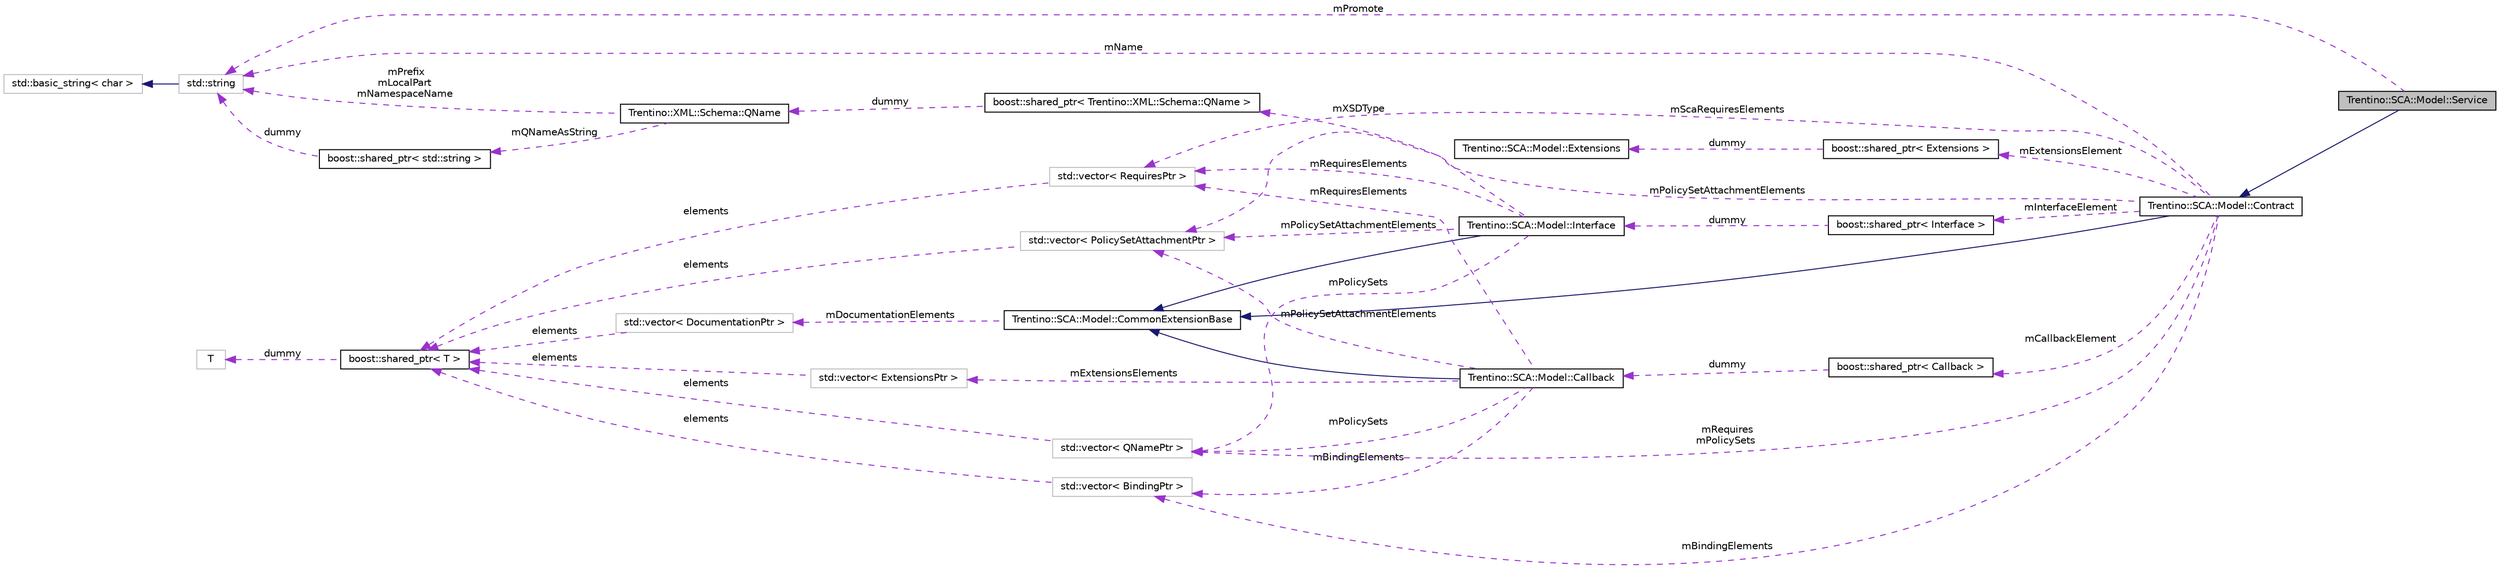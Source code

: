 digraph G
{
  edge [fontname="Helvetica",fontsize="10",labelfontname="Helvetica",labelfontsize="10"];
  node [fontname="Helvetica",fontsize="10",shape=record];
  rankdir="LR";
  Node1 [label="Trentino::SCA::Model::Service",height=0.2,width=0.4,color="black", fillcolor="grey75", style="filled" fontcolor="black"];
  Node2 -> Node1 [dir="back",color="midnightblue",fontsize="10",style="solid",fontname="Helvetica"];
  Node2 [label="Trentino::SCA::Model::Contract",height=0.2,width=0.4,color="black", fillcolor="white", style="filled",URL="$class_trentino_1_1_s_c_a_1_1_model_1_1_contract.html"];
  Node3 -> Node2 [dir="back",color="midnightblue",fontsize="10",style="solid",fontname="Helvetica"];
  Node3 [label="Trentino::SCA::Model::CommonExtensionBase",height=0.2,width=0.4,color="black", fillcolor="white", style="filled",URL="$class_trentino_1_1_s_c_a_1_1_model_1_1_common_extension_base.html"];
  Node4 -> Node3 [dir="back",color="darkorchid3",fontsize="10",style="dashed",label=" mDocumentationElements" ,fontname="Helvetica"];
  Node4 [label="std::vector\< DocumentationPtr \>",height=0.2,width=0.4,color="grey75", fillcolor="white", style="filled"];
  Node5 -> Node4 [dir="back",color="darkorchid3",fontsize="10",style="dashed",label=" elements" ,fontname="Helvetica"];
  Node5 [label="boost::shared_ptr\< T \>",height=0.2,width=0.4,color="black", fillcolor="white", style="filled",URL="$classboost_1_1shared__ptr.html"];
  Node6 -> Node5 [dir="back",color="darkorchid3",fontsize="10",style="dashed",label=" dummy" ,fontname="Helvetica"];
  Node6 [label="T",height=0.2,width=0.4,color="grey75", fillcolor="white", style="filled"];
  Node7 -> Node2 [dir="back",color="darkorchid3",fontsize="10",style="dashed",label=" mBindingElements" ,fontname="Helvetica"];
  Node7 [label="std::vector\< BindingPtr \>",height=0.2,width=0.4,color="grey75", fillcolor="white", style="filled"];
  Node5 -> Node7 [dir="back",color="darkorchid3",fontsize="10",style="dashed",label=" elements" ,fontname="Helvetica"];
  Node8 -> Node2 [dir="back",color="darkorchid3",fontsize="10",style="dashed",label=" mScaRequiresElements" ,fontname="Helvetica"];
  Node8 [label="std::vector\< RequiresPtr \>",height=0.2,width=0.4,color="grey75", fillcolor="white", style="filled"];
  Node5 -> Node8 [dir="back",color="darkorchid3",fontsize="10",style="dashed",label=" elements" ,fontname="Helvetica"];
  Node9 -> Node2 [dir="back",color="darkorchid3",fontsize="10",style="dashed",label=" mName" ,fontname="Helvetica"];
  Node9 [label="std::string",height=0.2,width=0.4,color="grey75", fillcolor="white", style="filled",tooltip="STL class."];
  Node10 -> Node9 [dir="back",color="midnightblue",fontsize="10",style="solid",fontname="Helvetica"];
  Node10 [label="std::basic_string\< char \>",height=0.2,width=0.4,color="grey75", fillcolor="white", style="filled",tooltip="STL class."];
  Node11 -> Node2 [dir="back",color="darkorchid3",fontsize="10",style="dashed",label=" mExtensionsElement" ,fontname="Helvetica"];
  Node11 [label="boost::shared_ptr\< Extensions \>",height=0.2,width=0.4,color="black", fillcolor="white", style="filled",URL="$classboost_1_1shared__ptr.html"];
  Node12 -> Node11 [dir="back",color="darkorchid3",fontsize="10",style="dashed",label=" dummy" ,fontname="Helvetica"];
  Node12 [label="Trentino::SCA::Model::Extensions",height=0.2,width=0.4,color="black", fillcolor="white", style="filled",URL="$class_trentino_1_1_s_c_a_1_1_model_1_1_extensions.html"];
  Node13 -> Node2 [dir="back",color="darkorchid3",fontsize="10",style="dashed",label=" mRequires\nmPolicySets" ,fontname="Helvetica"];
  Node13 [label="std::vector\< QNamePtr \>",height=0.2,width=0.4,color="grey75", fillcolor="white", style="filled"];
  Node5 -> Node13 [dir="back",color="darkorchid3",fontsize="10",style="dashed",label=" elements" ,fontname="Helvetica"];
  Node14 -> Node2 [dir="back",color="darkorchid3",fontsize="10",style="dashed",label=" mCallbackElement" ,fontname="Helvetica"];
  Node14 [label="boost::shared_ptr\< Callback \>",height=0.2,width=0.4,color="black", fillcolor="white", style="filled",URL="$classboost_1_1shared__ptr.html"];
  Node15 -> Node14 [dir="back",color="darkorchid3",fontsize="10",style="dashed",label=" dummy" ,fontname="Helvetica"];
  Node15 [label="Trentino::SCA::Model::Callback",height=0.2,width=0.4,color="black", fillcolor="white", style="filled",URL="$class_trentino_1_1_s_c_a_1_1_model_1_1_callback.html"];
  Node3 -> Node15 [dir="back",color="midnightblue",fontsize="10",style="solid",fontname="Helvetica"];
  Node7 -> Node15 [dir="back",color="darkorchid3",fontsize="10",style="dashed",label=" mBindingElements" ,fontname="Helvetica"];
  Node16 -> Node15 [dir="back",color="darkorchid3",fontsize="10",style="dashed",label=" mExtensionsElements" ,fontname="Helvetica"];
  Node16 [label="std::vector\< ExtensionsPtr \>",height=0.2,width=0.4,color="grey75", fillcolor="white", style="filled"];
  Node5 -> Node16 [dir="back",color="darkorchid3",fontsize="10",style="dashed",label=" elements" ,fontname="Helvetica"];
  Node8 -> Node15 [dir="back",color="darkorchid3",fontsize="10",style="dashed",label=" mRequiresElements" ,fontname="Helvetica"];
  Node13 -> Node15 [dir="back",color="darkorchid3",fontsize="10",style="dashed",label=" mPolicySets" ,fontname="Helvetica"];
  Node17 -> Node15 [dir="back",color="darkorchid3",fontsize="10",style="dashed",label=" mPolicySetAttachmentElements" ,fontname="Helvetica"];
  Node17 [label="std::vector\< PolicySetAttachmentPtr \>",height=0.2,width=0.4,color="grey75", fillcolor="white", style="filled"];
  Node5 -> Node17 [dir="back",color="darkorchid3",fontsize="10",style="dashed",label=" elements" ,fontname="Helvetica"];
  Node17 -> Node2 [dir="back",color="darkorchid3",fontsize="10",style="dashed",label=" mPolicySetAttachmentElements" ,fontname="Helvetica"];
  Node18 -> Node2 [dir="back",color="darkorchid3",fontsize="10",style="dashed",label=" mInterfaceElement" ,fontname="Helvetica"];
  Node18 [label="boost::shared_ptr\< Interface \>",height=0.2,width=0.4,color="black", fillcolor="white", style="filled",URL="$classboost_1_1shared__ptr.html"];
  Node19 -> Node18 [dir="back",color="darkorchid3",fontsize="10",style="dashed",label=" dummy" ,fontname="Helvetica"];
  Node19 [label="Trentino::SCA::Model::Interface",height=0.2,width=0.4,color="black", fillcolor="white", style="filled",URL="$class_trentino_1_1_s_c_a_1_1_model_1_1_interface.html"];
  Node3 -> Node19 [dir="back",color="midnightblue",fontsize="10",style="solid",fontname="Helvetica"];
  Node8 -> Node19 [dir="back",color="darkorchid3",fontsize="10",style="dashed",label=" mRequiresElements" ,fontname="Helvetica"];
  Node20 -> Node19 [dir="back",color="darkorchid3",fontsize="10",style="dashed",label=" mXSDType" ,fontname="Helvetica"];
  Node20 [label="boost::shared_ptr\< Trentino::XML::Schema::QName \>",height=0.2,width=0.4,color="black", fillcolor="white", style="filled",URL="$classboost_1_1shared__ptr.html"];
  Node21 -> Node20 [dir="back",color="darkorchid3",fontsize="10",style="dashed",label=" dummy" ,fontname="Helvetica"];
  Node21 [label="Trentino::XML::Schema::QName",height=0.2,width=0.4,color="black", fillcolor="white", style="filled",URL="$class_trentino_1_1_x_m_l_1_1_schema_1_1_q_name.html",tooltip="Represents XML qualified names as defined in the XML specification: XML Schema Part 2: Datatypes Seco..."];
  Node22 -> Node21 [dir="back",color="darkorchid3",fontsize="10",style="dashed",label=" mQNameAsString" ,fontname="Helvetica"];
  Node22 [label="boost::shared_ptr\< std::string \>",height=0.2,width=0.4,color="black", fillcolor="white", style="filled",URL="$classboost_1_1shared__ptr.html"];
  Node9 -> Node22 [dir="back",color="darkorchid3",fontsize="10",style="dashed",label=" dummy" ,fontname="Helvetica"];
  Node9 -> Node21 [dir="back",color="darkorchid3",fontsize="10",style="dashed",label=" mPrefix\nmLocalPart\nmNamespaceName" ,fontname="Helvetica"];
  Node13 -> Node19 [dir="back",color="darkorchid3",fontsize="10",style="dashed",label=" mPolicySets" ,fontname="Helvetica"];
  Node17 -> Node19 [dir="back",color="darkorchid3",fontsize="10",style="dashed",label=" mPolicySetAttachmentElements" ,fontname="Helvetica"];
  Node9 -> Node1 [dir="back",color="darkorchid3",fontsize="10",style="dashed",label=" mPromote" ,fontname="Helvetica"];
}
